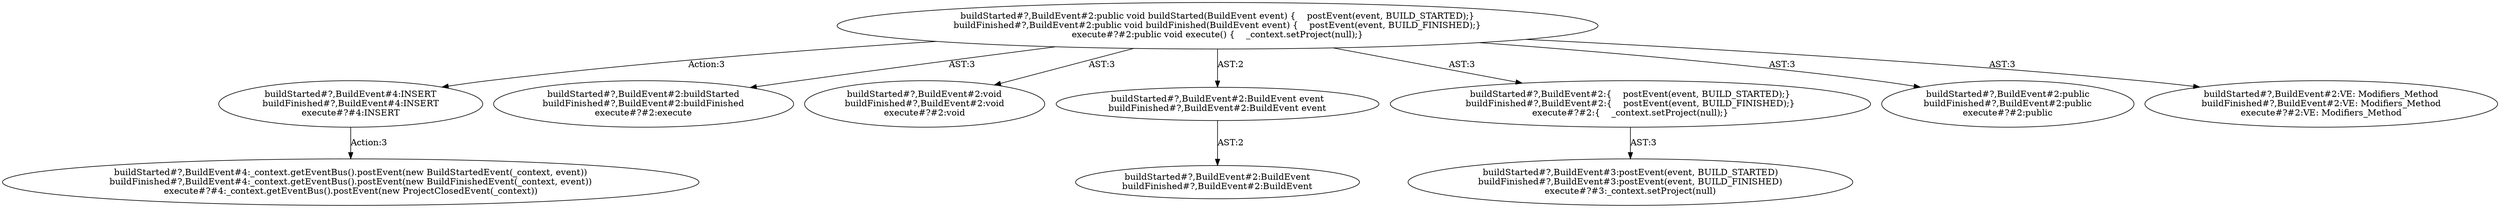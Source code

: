 digraph "Pattern" {
0 [label="buildStarted#?,BuildEvent#4:INSERT
buildFinished#?,BuildEvent#4:INSERT
execute#?#4:INSERT" shape=ellipse]
1 [label="buildStarted#?,BuildEvent#2:public void buildStarted(BuildEvent event) \{\
    postEvent(event, BUILD_STARTED);\
\}
buildFinished#?,BuildEvent#2:public void buildFinished(BuildEvent event) \{\
    postEvent(event, BUILD_FINISHED);\
\}
execute#?#2:public void execute() \{\
    _context.setProject(null);\
\}" shape=ellipse]
2 [label="buildStarted#?,BuildEvent#2:buildStarted
buildFinished#?,BuildEvent#2:buildFinished
execute#?#2:execute" shape=ellipse]
3 [label="buildStarted#?,BuildEvent#2:void
buildFinished#?,BuildEvent#2:void
execute#?#2:void" shape=ellipse]
4 [label="buildStarted#?,BuildEvent#2:BuildEvent event
buildFinished#?,BuildEvent#2:BuildEvent event" shape=ellipse]
5 [label="buildStarted#?,BuildEvent#2:BuildEvent
buildFinished#?,BuildEvent#2:BuildEvent" shape=ellipse]
6 [label="buildStarted#?,BuildEvent#2:\{\
    postEvent(event, BUILD_STARTED);\
\}
buildFinished#?,BuildEvent#2:\{\
    postEvent(event, BUILD_FINISHED);\
\}
execute#?#2:\{\
    _context.setProject(null);\
\}" shape=ellipse]
7 [label="buildStarted#?,BuildEvent#3:postEvent(event, BUILD_STARTED)
buildFinished#?,BuildEvent#3:postEvent(event, BUILD_FINISHED)
execute#?#3:_context.setProject(null)" shape=ellipse]
8 [label="buildStarted#?,BuildEvent#2:public
buildFinished#?,BuildEvent#2:public
execute#?#2:public" shape=ellipse]
9 [label="buildStarted#?,BuildEvent#2:VE: Modifiers_Method
buildFinished#?,BuildEvent#2:VE: Modifiers_Method
execute#?#2:VE: Modifiers_Method" shape=ellipse]
10 [label="buildStarted#?,BuildEvent#4:_context.getEventBus().postEvent(new BuildStartedEvent(_context, event))
buildFinished#?,BuildEvent#4:_context.getEventBus().postEvent(new BuildFinishedEvent(_context, event))
execute#?#4:_context.getEventBus().postEvent(new ProjectClosedEvent(_context))" shape=ellipse]
0 -> 10 [label="Action:3"];
1 -> 0 [label="Action:3"];
1 -> 2 [label="AST:3"];
1 -> 3 [label="AST:3"];
1 -> 4 [label="AST:2"];
1 -> 6 [label="AST:3"];
1 -> 8 [label="AST:3"];
1 -> 9 [label="AST:3"];
4 -> 5 [label="AST:2"];
6 -> 7 [label="AST:3"];
}